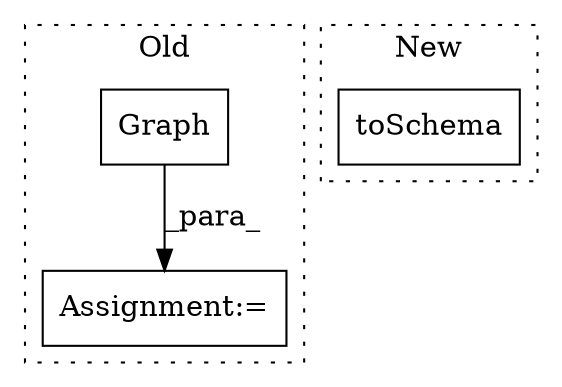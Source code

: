 digraph G {
subgraph cluster0 {
1 [label="Graph" a="32" s="6797" l="7" shape="box"];
3 [label="Assignment:=" a="7" s="6785" l="1" shape="box"];
label = "Old";
style="dotted";
}
subgraph cluster1 {
2 [label="toSchema" a="32" s="9521,9723" l="9,1" shape="box"];
label = "New";
style="dotted";
}
1 -> 3 [label="_para_"];
}